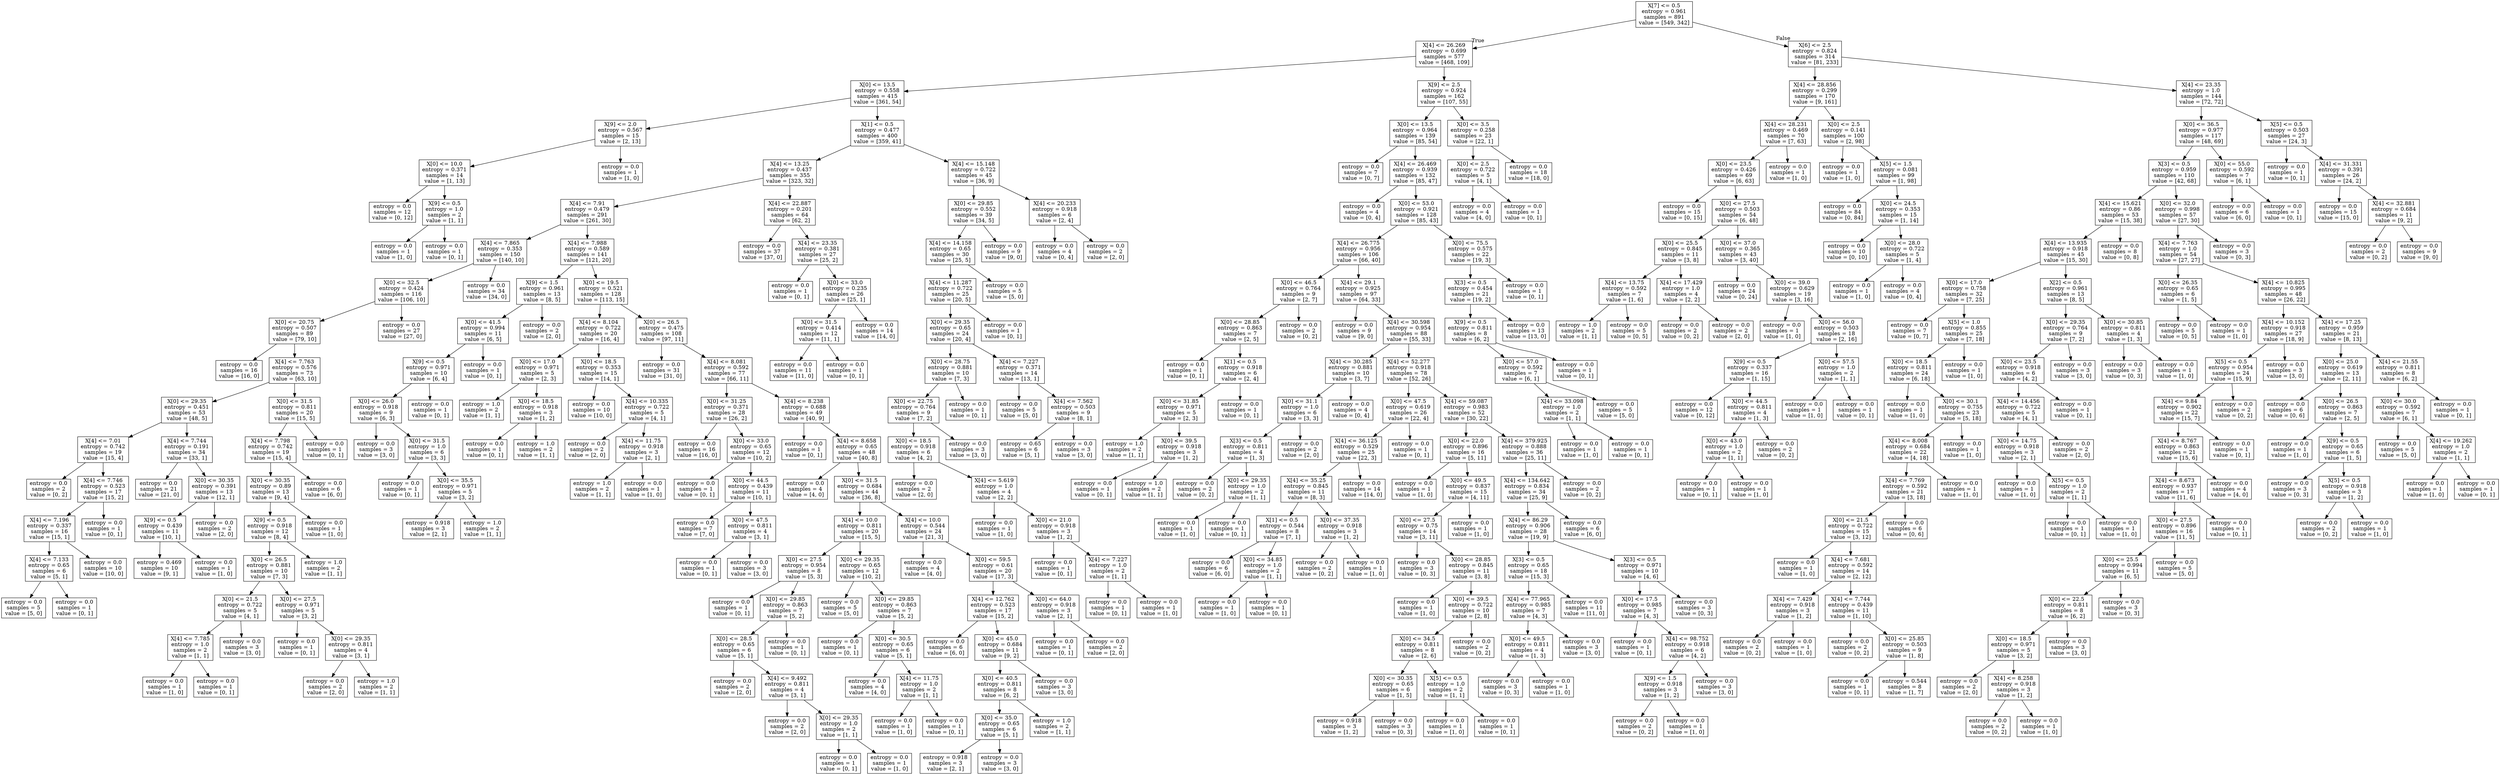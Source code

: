 digraph Tree {
node [shape=box] ;
0 [label="X[7] <= 0.5\nentropy = 0.961\nsamples = 891\nvalue = [549, 342]"] ;
1 [label="X[4] <= 26.269\nentropy = 0.699\nsamples = 577\nvalue = [468, 109]"] ;
0 -> 1 [labeldistance=2.5, labelangle=45, headlabel="True"] ;
2 [label="X[0] <= 13.5\nentropy = 0.558\nsamples = 415\nvalue = [361, 54]"] ;
1 -> 2 ;
3 [label="X[9] <= 2.0\nentropy = 0.567\nsamples = 15\nvalue = [2, 13]"] ;
2 -> 3 ;
4 [label="X[0] <= 10.0\nentropy = 0.371\nsamples = 14\nvalue = [1, 13]"] ;
3 -> 4 ;
5 [label="entropy = 0.0\nsamples = 12\nvalue = [0, 12]"] ;
4 -> 5 ;
6 [label="X[9] <= 0.5\nentropy = 1.0\nsamples = 2\nvalue = [1, 1]"] ;
4 -> 6 ;
7 [label="entropy = 0.0\nsamples = 1\nvalue = [1, 0]"] ;
6 -> 7 ;
8 [label="entropy = 0.0\nsamples = 1\nvalue = [0, 1]"] ;
6 -> 8 ;
9 [label="entropy = 0.0\nsamples = 1\nvalue = [1, 0]"] ;
3 -> 9 ;
10 [label="X[1] <= 0.5\nentropy = 0.477\nsamples = 400\nvalue = [359, 41]"] ;
2 -> 10 ;
11 [label="X[4] <= 13.25\nentropy = 0.437\nsamples = 355\nvalue = [323, 32]"] ;
10 -> 11 ;
12 [label="X[4] <= 7.91\nentropy = 0.479\nsamples = 291\nvalue = [261, 30]"] ;
11 -> 12 ;
13 [label="X[4] <= 7.865\nentropy = 0.353\nsamples = 150\nvalue = [140, 10]"] ;
12 -> 13 ;
14 [label="X[0] <= 32.5\nentropy = 0.424\nsamples = 116\nvalue = [106, 10]"] ;
13 -> 14 ;
15 [label="X[0] <= 20.75\nentropy = 0.507\nsamples = 89\nvalue = [79, 10]"] ;
14 -> 15 ;
16 [label="entropy = 0.0\nsamples = 16\nvalue = [16, 0]"] ;
15 -> 16 ;
17 [label="X[4] <= 7.763\nentropy = 0.576\nsamples = 73\nvalue = [63, 10]"] ;
15 -> 17 ;
18 [label="X[0] <= 29.35\nentropy = 0.451\nsamples = 53\nvalue = [48, 5]"] ;
17 -> 18 ;
19 [label="X[4] <= 7.01\nentropy = 0.742\nsamples = 19\nvalue = [15, 4]"] ;
18 -> 19 ;
20 [label="entropy = 0.0\nsamples = 2\nvalue = [0, 2]"] ;
19 -> 20 ;
21 [label="X[4] <= 7.746\nentropy = 0.523\nsamples = 17\nvalue = [15, 2]"] ;
19 -> 21 ;
22 [label="X[4] <= 7.196\nentropy = 0.337\nsamples = 16\nvalue = [15, 1]"] ;
21 -> 22 ;
23 [label="X[4] <= 7.133\nentropy = 0.65\nsamples = 6\nvalue = [5, 1]"] ;
22 -> 23 ;
24 [label="entropy = 0.0\nsamples = 5\nvalue = [5, 0]"] ;
23 -> 24 ;
25 [label="entropy = 0.0\nsamples = 1\nvalue = [0, 1]"] ;
23 -> 25 ;
26 [label="entropy = 0.0\nsamples = 10\nvalue = [10, 0]"] ;
22 -> 26 ;
27 [label="entropy = 0.0\nsamples = 1\nvalue = [0, 1]"] ;
21 -> 27 ;
28 [label="X[4] <= 7.744\nentropy = 0.191\nsamples = 34\nvalue = [33, 1]"] ;
18 -> 28 ;
29 [label="entropy = 0.0\nsamples = 21\nvalue = [21, 0]"] ;
28 -> 29 ;
30 [label="X[0] <= 30.35\nentropy = 0.391\nsamples = 13\nvalue = [12, 1]"] ;
28 -> 30 ;
31 [label="X[9] <= 0.5\nentropy = 0.439\nsamples = 11\nvalue = [10, 1]"] ;
30 -> 31 ;
32 [label="entropy = 0.469\nsamples = 10\nvalue = [9, 1]"] ;
31 -> 32 ;
33 [label="entropy = 0.0\nsamples = 1\nvalue = [1, 0]"] ;
31 -> 33 ;
34 [label="entropy = 0.0\nsamples = 2\nvalue = [2, 0]"] ;
30 -> 34 ;
35 [label="X[0] <= 31.5\nentropy = 0.811\nsamples = 20\nvalue = [15, 5]"] ;
17 -> 35 ;
36 [label="X[4] <= 7.798\nentropy = 0.742\nsamples = 19\nvalue = [15, 4]"] ;
35 -> 36 ;
37 [label="X[0] <= 30.35\nentropy = 0.89\nsamples = 13\nvalue = [9, 4]"] ;
36 -> 37 ;
38 [label="X[9] <= 0.5\nentropy = 0.918\nsamples = 12\nvalue = [8, 4]"] ;
37 -> 38 ;
39 [label="X[0] <= 26.5\nentropy = 0.881\nsamples = 10\nvalue = [7, 3]"] ;
38 -> 39 ;
40 [label="X[0] <= 21.5\nentropy = 0.722\nsamples = 5\nvalue = [4, 1]"] ;
39 -> 40 ;
41 [label="X[4] <= 7.785\nentropy = 1.0\nsamples = 2\nvalue = [1, 1]"] ;
40 -> 41 ;
42 [label="entropy = 0.0\nsamples = 1\nvalue = [1, 0]"] ;
41 -> 42 ;
43 [label="entropy = 0.0\nsamples = 1\nvalue = [0, 1]"] ;
41 -> 43 ;
44 [label="entropy = 0.0\nsamples = 3\nvalue = [3, 0]"] ;
40 -> 44 ;
45 [label="X[0] <= 27.5\nentropy = 0.971\nsamples = 5\nvalue = [3, 2]"] ;
39 -> 45 ;
46 [label="entropy = 0.0\nsamples = 1\nvalue = [0, 1]"] ;
45 -> 46 ;
47 [label="X[0] <= 29.35\nentropy = 0.811\nsamples = 4\nvalue = [3, 1]"] ;
45 -> 47 ;
48 [label="entropy = 0.0\nsamples = 2\nvalue = [2, 0]"] ;
47 -> 48 ;
49 [label="entropy = 1.0\nsamples = 2\nvalue = [1, 1]"] ;
47 -> 49 ;
50 [label="entropy = 1.0\nsamples = 2\nvalue = [1, 1]"] ;
38 -> 50 ;
51 [label="entropy = 0.0\nsamples = 1\nvalue = [1, 0]"] ;
37 -> 51 ;
52 [label="entropy = 0.0\nsamples = 6\nvalue = [6, 0]"] ;
36 -> 52 ;
53 [label="entropy = 0.0\nsamples = 1\nvalue = [0, 1]"] ;
35 -> 53 ;
54 [label="entropy = 0.0\nsamples = 27\nvalue = [27, 0]"] ;
14 -> 54 ;
55 [label="entropy = 0.0\nsamples = 34\nvalue = [34, 0]"] ;
13 -> 55 ;
56 [label="X[4] <= 7.988\nentropy = 0.589\nsamples = 141\nvalue = [121, 20]"] ;
12 -> 56 ;
57 [label="X[9] <= 1.5\nentropy = 0.961\nsamples = 13\nvalue = [8, 5]"] ;
56 -> 57 ;
58 [label="X[0] <= 41.5\nentropy = 0.994\nsamples = 11\nvalue = [6, 5]"] ;
57 -> 58 ;
59 [label="X[9] <= 0.5\nentropy = 0.971\nsamples = 10\nvalue = [6, 4]"] ;
58 -> 59 ;
60 [label="X[0] <= 26.0\nentropy = 0.918\nsamples = 9\nvalue = [6, 3]"] ;
59 -> 60 ;
61 [label="entropy = 0.0\nsamples = 3\nvalue = [3, 0]"] ;
60 -> 61 ;
62 [label="X[0] <= 31.5\nentropy = 1.0\nsamples = 6\nvalue = [3, 3]"] ;
60 -> 62 ;
63 [label="entropy = 0.0\nsamples = 1\nvalue = [0, 1]"] ;
62 -> 63 ;
64 [label="X[0] <= 35.5\nentropy = 0.971\nsamples = 5\nvalue = [3, 2]"] ;
62 -> 64 ;
65 [label="entropy = 0.918\nsamples = 3\nvalue = [2, 1]"] ;
64 -> 65 ;
66 [label="entropy = 1.0\nsamples = 2\nvalue = [1, 1]"] ;
64 -> 66 ;
67 [label="entropy = 0.0\nsamples = 1\nvalue = [0, 1]"] ;
59 -> 67 ;
68 [label="entropy = 0.0\nsamples = 1\nvalue = [0, 1]"] ;
58 -> 68 ;
69 [label="entropy = 0.0\nsamples = 2\nvalue = [2, 0]"] ;
57 -> 69 ;
70 [label="X[0] <= 19.5\nentropy = 0.521\nsamples = 128\nvalue = [113, 15]"] ;
56 -> 70 ;
71 [label="X[4] <= 8.104\nentropy = 0.722\nsamples = 20\nvalue = [16, 4]"] ;
70 -> 71 ;
72 [label="X[0] <= 17.0\nentropy = 0.971\nsamples = 5\nvalue = [2, 3]"] ;
71 -> 72 ;
73 [label="entropy = 1.0\nsamples = 2\nvalue = [1, 1]"] ;
72 -> 73 ;
74 [label="X[0] <= 18.5\nentropy = 0.918\nsamples = 3\nvalue = [1, 2]"] ;
72 -> 74 ;
75 [label="entropy = 0.0\nsamples = 1\nvalue = [0, 1]"] ;
74 -> 75 ;
76 [label="entropy = 1.0\nsamples = 2\nvalue = [1, 1]"] ;
74 -> 76 ;
77 [label="X[0] <= 18.5\nentropy = 0.353\nsamples = 15\nvalue = [14, 1]"] ;
71 -> 77 ;
78 [label="entropy = 0.0\nsamples = 10\nvalue = [10, 0]"] ;
77 -> 78 ;
79 [label="X[4] <= 10.335\nentropy = 0.722\nsamples = 5\nvalue = [4, 1]"] ;
77 -> 79 ;
80 [label="entropy = 0.0\nsamples = 2\nvalue = [2, 0]"] ;
79 -> 80 ;
81 [label="X[4] <= 11.75\nentropy = 0.918\nsamples = 3\nvalue = [2, 1]"] ;
79 -> 81 ;
82 [label="entropy = 1.0\nsamples = 2\nvalue = [1, 1]"] ;
81 -> 82 ;
83 [label="entropy = 0.0\nsamples = 1\nvalue = [1, 0]"] ;
81 -> 83 ;
84 [label="X[0] <= 26.5\nentropy = 0.475\nsamples = 108\nvalue = [97, 11]"] ;
70 -> 84 ;
85 [label="entropy = 0.0\nsamples = 31\nvalue = [31, 0]"] ;
84 -> 85 ;
86 [label="X[4] <= 8.081\nentropy = 0.592\nsamples = 77\nvalue = [66, 11]"] ;
84 -> 86 ;
87 [label="X[0] <= 31.25\nentropy = 0.371\nsamples = 28\nvalue = [26, 2]"] ;
86 -> 87 ;
88 [label="entropy = 0.0\nsamples = 16\nvalue = [16, 0]"] ;
87 -> 88 ;
89 [label="X[0] <= 33.0\nentropy = 0.65\nsamples = 12\nvalue = [10, 2]"] ;
87 -> 89 ;
90 [label="entropy = 0.0\nsamples = 1\nvalue = [0, 1]"] ;
89 -> 90 ;
91 [label="X[0] <= 44.5\nentropy = 0.439\nsamples = 11\nvalue = [10, 1]"] ;
89 -> 91 ;
92 [label="entropy = 0.0\nsamples = 7\nvalue = [7, 0]"] ;
91 -> 92 ;
93 [label="X[0] <= 47.5\nentropy = 0.811\nsamples = 4\nvalue = [3, 1]"] ;
91 -> 93 ;
94 [label="entropy = 0.0\nsamples = 1\nvalue = [0, 1]"] ;
93 -> 94 ;
95 [label="entropy = 0.0\nsamples = 3\nvalue = [3, 0]"] ;
93 -> 95 ;
96 [label="X[4] <= 8.238\nentropy = 0.688\nsamples = 49\nvalue = [40, 9]"] ;
86 -> 96 ;
97 [label="entropy = 0.0\nsamples = 1\nvalue = [0, 1]"] ;
96 -> 97 ;
98 [label="X[4] <= 8.658\nentropy = 0.65\nsamples = 48\nvalue = [40, 8]"] ;
96 -> 98 ;
99 [label="entropy = 0.0\nsamples = 4\nvalue = [4, 0]"] ;
98 -> 99 ;
100 [label="X[0] <= 31.5\nentropy = 0.684\nsamples = 44\nvalue = [36, 8]"] ;
98 -> 100 ;
101 [label="X[4] <= 10.0\nentropy = 0.811\nsamples = 20\nvalue = [15, 5]"] ;
100 -> 101 ;
102 [label="X[0] <= 27.5\nentropy = 0.954\nsamples = 8\nvalue = [5, 3]"] ;
101 -> 102 ;
103 [label="entropy = 0.0\nsamples = 1\nvalue = [0, 1]"] ;
102 -> 103 ;
104 [label="X[0] <= 29.85\nentropy = 0.863\nsamples = 7\nvalue = [5, 2]"] ;
102 -> 104 ;
105 [label="X[0] <= 28.5\nentropy = 0.65\nsamples = 6\nvalue = [5, 1]"] ;
104 -> 105 ;
106 [label="entropy = 0.0\nsamples = 2\nvalue = [2, 0]"] ;
105 -> 106 ;
107 [label="X[4] <= 9.492\nentropy = 0.811\nsamples = 4\nvalue = [3, 1]"] ;
105 -> 107 ;
108 [label="entropy = 0.0\nsamples = 2\nvalue = [2, 0]"] ;
107 -> 108 ;
109 [label="X[0] <= 29.35\nentropy = 1.0\nsamples = 2\nvalue = [1, 1]"] ;
107 -> 109 ;
110 [label="entropy = 0.0\nsamples = 1\nvalue = [0, 1]"] ;
109 -> 110 ;
111 [label="entropy = 0.0\nsamples = 1\nvalue = [1, 0]"] ;
109 -> 111 ;
112 [label="entropy = 0.0\nsamples = 1\nvalue = [0, 1]"] ;
104 -> 112 ;
113 [label="X[0] <= 29.35\nentropy = 0.65\nsamples = 12\nvalue = [10, 2]"] ;
101 -> 113 ;
114 [label="entropy = 0.0\nsamples = 5\nvalue = [5, 0]"] ;
113 -> 114 ;
115 [label="X[0] <= 29.85\nentropy = 0.863\nsamples = 7\nvalue = [5, 2]"] ;
113 -> 115 ;
116 [label="entropy = 0.0\nsamples = 1\nvalue = [0, 1]"] ;
115 -> 116 ;
117 [label="X[0] <= 30.5\nentropy = 0.65\nsamples = 6\nvalue = [5, 1]"] ;
115 -> 117 ;
118 [label="entropy = 0.0\nsamples = 4\nvalue = [4, 0]"] ;
117 -> 118 ;
119 [label="X[4] <= 11.75\nentropy = 1.0\nsamples = 2\nvalue = [1, 1]"] ;
117 -> 119 ;
120 [label="entropy = 0.0\nsamples = 1\nvalue = [1, 0]"] ;
119 -> 120 ;
121 [label="entropy = 0.0\nsamples = 1\nvalue = [0, 1]"] ;
119 -> 121 ;
122 [label="X[4] <= 10.0\nentropy = 0.544\nsamples = 24\nvalue = [21, 3]"] ;
100 -> 122 ;
123 [label="entropy = 0.0\nsamples = 4\nvalue = [4, 0]"] ;
122 -> 123 ;
124 [label="X[0] <= 59.5\nentropy = 0.61\nsamples = 20\nvalue = [17, 3]"] ;
122 -> 124 ;
125 [label="X[4] <= 12.762\nentropy = 0.523\nsamples = 17\nvalue = [15, 2]"] ;
124 -> 125 ;
126 [label="entropy = 0.0\nsamples = 6\nvalue = [6, 0]"] ;
125 -> 126 ;
127 [label="X[0] <= 45.0\nentropy = 0.684\nsamples = 11\nvalue = [9, 2]"] ;
125 -> 127 ;
128 [label="X[0] <= 40.5\nentropy = 0.811\nsamples = 8\nvalue = [6, 2]"] ;
127 -> 128 ;
129 [label="X[0] <= 35.0\nentropy = 0.65\nsamples = 6\nvalue = [5, 1]"] ;
128 -> 129 ;
130 [label="entropy = 0.918\nsamples = 3\nvalue = [2, 1]"] ;
129 -> 130 ;
131 [label="entropy = 0.0\nsamples = 3\nvalue = [3, 0]"] ;
129 -> 131 ;
132 [label="entropy = 1.0\nsamples = 2\nvalue = [1, 1]"] ;
128 -> 132 ;
133 [label="entropy = 0.0\nsamples = 3\nvalue = [3, 0]"] ;
127 -> 133 ;
134 [label="X[0] <= 64.0\nentropy = 0.918\nsamples = 3\nvalue = [2, 1]"] ;
124 -> 134 ;
135 [label="entropy = 0.0\nsamples = 1\nvalue = [0, 1]"] ;
134 -> 135 ;
136 [label="entropy = 0.0\nsamples = 2\nvalue = [2, 0]"] ;
134 -> 136 ;
137 [label="X[4] <= 22.887\nentropy = 0.201\nsamples = 64\nvalue = [62, 2]"] ;
11 -> 137 ;
138 [label="entropy = 0.0\nsamples = 37\nvalue = [37, 0]"] ;
137 -> 138 ;
139 [label="X[4] <= 23.35\nentropy = 0.381\nsamples = 27\nvalue = [25, 2]"] ;
137 -> 139 ;
140 [label="entropy = 0.0\nsamples = 1\nvalue = [0, 1]"] ;
139 -> 140 ;
141 [label="X[0] <= 33.0\nentropy = 0.235\nsamples = 26\nvalue = [25, 1]"] ;
139 -> 141 ;
142 [label="X[0] <= 31.5\nentropy = 0.414\nsamples = 12\nvalue = [11, 1]"] ;
141 -> 142 ;
143 [label="entropy = 0.0\nsamples = 11\nvalue = [11, 0]"] ;
142 -> 143 ;
144 [label="entropy = 0.0\nsamples = 1\nvalue = [0, 1]"] ;
142 -> 144 ;
145 [label="entropy = 0.0\nsamples = 14\nvalue = [14, 0]"] ;
141 -> 145 ;
146 [label="X[4] <= 15.148\nentropy = 0.722\nsamples = 45\nvalue = [36, 9]"] ;
10 -> 146 ;
147 [label="X[0] <= 29.85\nentropy = 0.552\nsamples = 39\nvalue = [34, 5]"] ;
146 -> 147 ;
148 [label="X[4] <= 14.158\nentropy = 0.65\nsamples = 30\nvalue = [25, 5]"] ;
147 -> 148 ;
149 [label="X[4] <= 11.287\nentropy = 0.722\nsamples = 25\nvalue = [20, 5]"] ;
148 -> 149 ;
150 [label="X[0] <= 29.35\nentropy = 0.65\nsamples = 24\nvalue = [20, 4]"] ;
149 -> 150 ;
151 [label="X[0] <= 28.75\nentropy = 0.881\nsamples = 10\nvalue = [7, 3]"] ;
150 -> 151 ;
152 [label="X[0] <= 22.75\nentropy = 0.764\nsamples = 9\nvalue = [7, 2]"] ;
151 -> 152 ;
153 [label="X[0] <= 18.5\nentropy = 0.918\nsamples = 6\nvalue = [4, 2]"] ;
152 -> 153 ;
154 [label="entropy = 0.0\nsamples = 2\nvalue = [2, 0]"] ;
153 -> 154 ;
155 [label="X[4] <= 5.619\nentropy = 1.0\nsamples = 4\nvalue = [2, 2]"] ;
153 -> 155 ;
156 [label="entropy = 0.0\nsamples = 1\nvalue = [1, 0]"] ;
155 -> 156 ;
157 [label="X[0] <= 21.0\nentropy = 0.918\nsamples = 3\nvalue = [1, 2]"] ;
155 -> 157 ;
158 [label="entropy = 0.0\nsamples = 1\nvalue = [0, 1]"] ;
157 -> 158 ;
159 [label="X[4] <= 7.227\nentropy = 1.0\nsamples = 2\nvalue = [1, 1]"] ;
157 -> 159 ;
160 [label="entropy = 0.0\nsamples = 1\nvalue = [0, 1]"] ;
159 -> 160 ;
161 [label="entropy = 0.0\nsamples = 1\nvalue = [1, 0]"] ;
159 -> 161 ;
162 [label="entropy = 0.0\nsamples = 3\nvalue = [3, 0]"] ;
152 -> 162 ;
163 [label="entropy = 0.0\nsamples = 1\nvalue = [0, 1]"] ;
151 -> 163 ;
164 [label="X[4] <= 7.227\nentropy = 0.371\nsamples = 14\nvalue = [13, 1]"] ;
150 -> 164 ;
165 [label="entropy = 0.0\nsamples = 5\nvalue = [5, 0]"] ;
164 -> 165 ;
166 [label="X[4] <= 7.562\nentropy = 0.503\nsamples = 9\nvalue = [8, 1]"] ;
164 -> 166 ;
167 [label="entropy = 0.65\nsamples = 6\nvalue = [5, 1]"] ;
166 -> 167 ;
168 [label="entropy = 0.0\nsamples = 3\nvalue = [3, 0]"] ;
166 -> 168 ;
169 [label="entropy = 0.0\nsamples = 1\nvalue = [0, 1]"] ;
149 -> 169 ;
170 [label="entropy = 0.0\nsamples = 5\nvalue = [5, 0]"] ;
148 -> 170 ;
171 [label="entropy = 0.0\nsamples = 9\nvalue = [9, 0]"] ;
147 -> 171 ;
172 [label="X[4] <= 20.233\nentropy = 0.918\nsamples = 6\nvalue = [2, 4]"] ;
146 -> 172 ;
173 [label="entropy = 0.0\nsamples = 4\nvalue = [0, 4]"] ;
172 -> 173 ;
174 [label="entropy = 0.0\nsamples = 2\nvalue = [2, 0]"] ;
172 -> 174 ;
175 [label="X[9] <= 2.5\nentropy = 0.924\nsamples = 162\nvalue = [107, 55]"] ;
1 -> 175 ;
176 [label="X[0] <= 13.5\nentropy = 0.964\nsamples = 139\nvalue = [85, 54]"] ;
175 -> 176 ;
177 [label="entropy = 0.0\nsamples = 7\nvalue = [0, 7]"] ;
176 -> 177 ;
178 [label="X[4] <= 26.469\nentropy = 0.939\nsamples = 132\nvalue = [85, 47]"] ;
176 -> 178 ;
179 [label="entropy = 0.0\nsamples = 4\nvalue = [0, 4]"] ;
178 -> 179 ;
180 [label="X[0] <= 53.0\nentropy = 0.921\nsamples = 128\nvalue = [85, 43]"] ;
178 -> 180 ;
181 [label="X[4] <= 26.775\nentropy = 0.956\nsamples = 106\nvalue = [66, 40]"] ;
180 -> 181 ;
182 [label="X[0] <= 46.5\nentropy = 0.764\nsamples = 9\nvalue = [2, 7]"] ;
181 -> 182 ;
183 [label="X[0] <= 28.85\nentropy = 0.863\nsamples = 7\nvalue = [2, 5]"] ;
182 -> 183 ;
184 [label="entropy = 0.0\nsamples = 1\nvalue = [0, 1]"] ;
183 -> 184 ;
185 [label="X[1] <= 0.5\nentropy = 0.918\nsamples = 6\nvalue = [2, 4]"] ;
183 -> 185 ;
186 [label="X[0] <= 31.85\nentropy = 0.971\nsamples = 5\nvalue = [2, 3]"] ;
185 -> 186 ;
187 [label="entropy = 1.0\nsamples = 2\nvalue = [1, 1]"] ;
186 -> 187 ;
188 [label="X[0] <= 39.5\nentropy = 0.918\nsamples = 3\nvalue = [1, 2]"] ;
186 -> 188 ;
189 [label="entropy = 0.0\nsamples = 1\nvalue = [0, 1]"] ;
188 -> 189 ;
190 [label="entropy = 1.0\nsamples = 2\nvalue = [1, 1]"] ;
188 -> 190 ;
191 [label="entropy = 0.0\nsamples = 1\nvalue = [0, 1]"] ;
185 -> 191 ;
192 [label="entropy = 0.0\nsamples = 2\nvalue = [0, 2]"] ;
182 -> 192 ;
193 [label="X[4] <= 29.1\nentropy = 0.925\nsamples = 97\nvalue = [64, 33]"] ;
181 -> 193 ;
194 [label="entropy = 0.0\nsamples = 9\nvalue = [9, 0]"] ;
193 -> 194 ;
195 [label="X[4] <= 30.598\nentropy = 0.954\nsamples = 88\nvalue = [55, 33]"] ;
193 -> 195 ;
196 [label="X[4] <= 30.285\nentropy = 0.881\nsamples = 10\nvalue = [3, 7]"] ;
195 -> 196 ;
197 [label="X[0] <= 31.1\nentropy = 1.0\nsamples = 6\nvalue = [3, 3]"] ;
196 -> 197 ;
198 [label="X[3] <= 0.5\nentropy = 0.811\nsamples = 4\nvalue = [1, 3]"] ;
197 -> 198 ;
199 [label="entropy = 0.0\nsamples = 2\nvalue = [0, 2]"] ;
198 -> 199 ;
200 [label="X[0] <= 29.35\nentropy = 1.0\nsamples = 2\nvalue = [1, 1]"] ;
198 -> 200 ;
201 [label="entropy = 0.0\nsamples = 1\nvalue = [1, 0]"] ;
200 -> 201 ;
202 [label="entropy = 0.0\nsamples = 1\nvalue = [0, 1]"] ;
200 -> 202 ;
203 [label="entropy = 0.0\nsamples = 2\nvalue = [2, 0]"] ;
197 -> 203 ;
204 [label="entropy = 0.0\nsamples = 4\nvalue = [0, 4]"] ;
196 -> 204 ;
205 [label="X[4] <= 52.277\nentropy = 0.918\nsamples = 78\nvalue = [52, 26]"] ;
195 -> 205 ;
206 [label="X[0] <= 47.5\nentropy = 0.619\nsamples = 26\nvalue = [22, 4]"] ;
205 -> 206 ;
207 [label="X[4] <= 36.125\nentropy = 0.529\nsamples = 25\nvalue = [22, 3]"] ;
206 -> 207 ;
208 [label="X[4] <= 35.25\nentropy = 0.845\nsamples = 11\nvalue = [8, 3]"] ;
207 -> 208 ;
209 [label="X[1] <= 0.5\nentropy = 0.544\nsamples = 8\nvalue = [7, 1]"] ;
208 -> 209 ;
210 [label="entropy = 0.0\nsamples = 6\nvalue = [6, 0]"] ;
209 -> 210 ;
211 [label="X[0] <= 34.85\nentropy = 1.0\nsamples = 2\nvalue = [1, 1]"] ;
209 -> 211 ;
212 [label="entropy = 0.0\nsamples = 1\nvalue = [1, 0]"] ;
211 -> 212 ;
213 [label="entropy = 0.0\nsamples = 1\nvalue = [0, 1]"] ;
211 -> 213 ;
214 [label="X[0] <= 37.35\nentropy = 0.918\nsamples = 3\nvalue = [1, 2]"] ;
208 -> 214 ;
215 [label="entropy = 0.0\nsamples = 2\nvalue = [0, 2]"] ;
214 -> 215 ;
216 [label="entropy = 0.0\nsamples = 1\nvalue = [1, 0]"] ;
214 -> 216 ;
217 [label="entropy = 0.0\nsamples = 14\nvalue = [14, 0]"] ;
207 -> 217 ;
218 [label="entropy = 0.0\nsamples = 1\nvalue = [0, 1]"] ;
206 -> 218 ;
219 [label="X[4] <= 59.087\nentropy = 0.983\nsamples = 52\nvalue = [30, 22]"] ;
205 -> 219 ;
220 [label="X[0] <= 22.0\nentropy = 0.896\nsamples = 16\nvalue = [5, 11]"] ;
219 -> 220 ;
221 [label="entropy = 0.0\nsamples = 1\nvalue = [1, 0]"] ;
220 -> 221 ;
222 [label="X[0] <= 49.5\nentropy = 0.837\nsamples = 15\nvalue = [4, 11]"] ;
220 -> 222 ;
223 [label="X[0] <= 27.5\nentropy = 0.75\nsamples = 14\nvalue = [3, 11]"] ;
222 -> 223 ;
224 [label="entropy = 0.0\nsamples = 3\nvalue = [0, 3]"] ;
223 -> 224 ;
225 [label="X[0] <= 28.85\nentropy = 0.845\nsamples = 11\nvalue = [3, 8]"] ;
223 -> 225 ;
226 [label="entropy = 0.0\nsamples = 1\nvalue = [1, 0]"] ;
225 -> 226 ;
227 [label="X[0] <= 39.5\nentropy = 0.722\nsamples = 10\nvalue = [2, 8]"] ;
225 -> 227 ;
228 [label="X[0] <= 34.5\nentropy = 0.811\nsamples = 8\nvalue = [2, 6]"] ;
227 -> 228 ;
229 [label="X[0] <= 30.35\nentropy = 0.65\nsamples = 6\nvalue = [1, 5]"] ;
228 -> 229 ;
230 [label="entropy = 0.918\nsamples = 3\nvalue = [1, 2]"] ;
229 -> 230 ;
231 [label="entropy = 0.0\nsamples = 3\nvalue = [0, 3]"] ;
229 -> 231 ;
232 [label="X[5] <= 0.5\nentropy = 1.0\nsamples = 2\nvalue = [1, 1]"] ;
228 -> 232 ;
233 [label="entropy = 0.0\nsamples = 1\nvalue = [1, 0]"] ;
232 -> 233 ;
234 [label="entropy = 0.0\nsamples = 1\nvalue = [0, 1]"] ;
232 -> 234 ;
235 [label="entropy = 0.0\nsamples = 2\nvalue = [0, 2]"] ;
227 -> 235 ;
236 [label="entropy = 0.0\nsamples = 1\nvalue = [1, 0]"] ;
222 -> 236 ;
237 [label="X[4] <= 379.925\nentropy = 0.888\nsamples = 36\nvalue = [25, 11]"] ;
219 -> 237 ;
238 [label="X[4] <= 134.642\nentropy = 0.834\nsamples = 34\nvalue = [25, 9]"] ;
237 -> 238 ;
239 [label="X[4] <= 86.29\nentropy = 0.906\nsamples = 28\nvalue = [19, 9]"] ;
238 -> 239 ;
240 [label="X[3] <= 0.5\nentropy = 0.65\nsamples = 18\nvalue = [15, 3]"] ;
239 -> 240 ;
241 [label="X[4] <= 77.965\nentropy = 0.985\nsamples = 7\nvalue = [4, 3]"] ;
240 -> 241 ;
242 [label="X[0] <= 49.5\nentropy = 0.811\nsamples = 4\nvalue = [1, 3]"] ;
241 -> 242 ;
243 [label="entropy = 0.0\nsamples = 3\nvalue = [0, 3]"] ;
242 -> 243 ;
244 [label="entropy = 0.0\nsamples = 1\nvalue = [1, 0]"] ;
242 -> 244 ;
245 [label="entropy = 0.0\nsamples = 3\nvalue = [3, 0]"] ;
241 -> 245 ;
246 [label="entropy = 0.0\nsamples = 11\nvalue = [11, 0]"] ;
240 -> 246 ;
247 [label="X[3] <= 0.5\nentropy = 0.971\nsamples = 10\nvalue = [4, 6]"] ;
239 -> 247 ;
248 [label="X[0] <= 17.5\nentropy = 0.985\nsamples = 7\nvalue = [4, 3]"] ;
247 -> 248 ;
249 [label="entropy = 0.0\nsamples = 1\nvalue = [0, 1]"] ;
248 -> 249 ;
250 [label="X[4] <= 98.752\nentropy = 0.918\nsamples = 6\nvalue = [4, 2]"] ;
248 -> 250 ;
251 [label="X[9] <= 1.5\nentropy = 0.918\nsamples = 3\nvalue = [1, 2]"] ;
250 -> 251 ;
252 [label="entropy = 0.0\nsamples = 2\nvalue = [0, 2]"] ;
251 -> 252 ;
253 [label="entropy = 0.0\nsamples = 1\nvalue = [1, 0]"] ;
251 -> 253 ;
254 [label="entropy = 0.0\nsamples = 3\nvalue = [3, 0]"] ;
250 -> 254 ;
255 [label="entropy = 0.0\nsamples = 3\nvalue = [0, 3]"] ;
247 -> 255 ;
256 [label="entropy = 0.0\nsamples = 6\nvalue = [6, 0]"] ;
238 -> 256 ;
257 [label="entropy = 0.0\nsamples = 2\nvalue = [0, 2]"] ;
237 -> 257 ;
258 [label="X[0] <= 75.5\nentropy = 0.575\nsamples = 22\nvalue = [19, 3]"] ;
180 -> 258 ;
259 [label="X[3] <= 0.5\nentropy = 0.454\nsamples = 21\nvalue = [19, 2]"] ;
258 -> 259 ;
260 [label="X[9] <= 0.5\nentropy = 0.811\nsamples = 8\nvalue = [6, 2]"] ;
259 -> 260 ;
261 [label="X[0] <= 57.0\nentropy = 0.592\nsamples = 7\nvalue = [6, 1]"] ;
260 -> 261 ;
262 [label="X[4] <= 33.098\nentropy = 1.0\nsamples = 2\nvalue = [1, 1]"] ;
261 -> 262 ;
263 [label="entropy = 0.0\nsamples = 1\nvalue = [1, 0]"] ;
262 -> 263 ;
264 [label="entropy = 0.0\nsamples = 1\nvalue = [0, 1]"] ;
262 -> 264 ;
265 [label="entropy = 0.0\nsamples = 5\nvalue = [5, 0]"] ;
261 -> 265 ;
266 [label="entropy = 0.0\nsamples = 1\nvalue = [0, 1]"] ;
260 -> 266 ;
267 [label="entropy = 0.0\nsamples = 13\nvalue = [13, 0]"] ;
259 -> 267 ;
268 [label="entropy = 0.0\nsamples = 1\nvalue = [0, 1]"] ;
258 -> 268 ;
269 [label="X[0] <= 3.5\nentropy = 0.258\nsamples = 23\nvalue = [22, 1]"] ;
175 -> 269 ;
270 [label="X[0] <= 2.5\nentropy = 0.722\nsamples = 5\nvalue = [4, 1]"] ;
269 -> 270 ;
271 [label="entropy = 0.0\nsamples = 4\nvalue = [4, 0]"] ;
270 -> 271 ;
272 [label="entropy = 0.0\nsamples = 1\nvalue = [0, 1]"] ;
270 -> 272 ;
273 [label="entropy = 0.0\nsamples = 18\nvalue = [18, 0]"] ;
269 -> 273 ;
274 [label="X[6] <= 2.5\nentropy = 0.824\nsamples = 314\nvalue = [81, 233]"] ;
0 -> 274 [labeldistance=2.5, labelangle=-45, headlabel="False"] ;
275 [label="X[4] <= 28.856\nentropy = 0.299\nsamples = 170\nvalue = [9, 161]"] ;
274 -> 275 ;
276 [label="X[4] <= 28.231\nentropy = 0.469\nsamples = 70\nvalue = [7, 63]"] ;
275 -> 276 ;
277 [label="X[0] <= 23.5\nentropy = 0.426\nsamples = 69\nvalue = [6, 63]"] ;
276 -> 277 ;
278 [label="entropy = 0.0\nsamples = 15\nvalue = [0, 15]"] ;
277 -> 278 ;
279 [label="X[0] <= 27.5\nentropy = 0.503\nsamples = 54\nvalue = [6, 48]"] ;
277 -> 279 ;
280 [label="X[0] <= 25.5\nentropy = 0.845\nsamples = 11\nvalue = [3, 8]"] ;
279 -> 280 ;
281 [label="X[4] <= 13.75\nentropy = 0.592\nsamples = 7\nvalue = [1, 6]"] ;
280 -> 281 ;
282 [label="entropy = 1.0\nsamples = 2\nvalue = [1, 1]"] ;
281 -> 282 ;
283 [label="entropy = 0.0\nsamples = 5\nvalue = [0, 5]"] ;
281 -> 283 ;
284 [label="X[4] <= 17.429\nentropy = 1.0\nsamples = 4\nvalue = [2, 2]"] ;
280 -> 284 ;
285 [label="entropy = 0.0\nsamples = 2\nvalue = [0, 2]"] ;
284 -> 285 ;
286 [label="entropy = 0.0\nsamples = 2\nvalue = [2, 0]"] ;
284 -> 286 ;
287 [label="X[0] <= 37.0\nentropy = 0.365\nsamples = 43\nvalue = [3, 40]"] ;
279 -> 287 ;
288 [label="entropy = 0.0\nsamples = 24\nvalue = [0, 24]"] ;
287 -> 288 ;
289 [label="X[0] <= 39.0\nentropy = 0.629\nsamples = 19\nvalue = [3, 16]"] ;
287 -> 289 ;
290 [label="entropy = 0.0\nsamples = 1\nvalue = [1, 0]"] ;
289 -> 290 ;
291 [label="X[0] <= 56.0\nentropy = 0.503\nsamples = 18\nvalue = [2, 16]"] ;
289 -> 291 ;
292 [label="X[9] <= 0.5\nentropy = 0.337\nsamples = 16\nvalue = [1, 15]"] ;
291 -> 292 ;
293 [label="entropy = 0.0\nsamples = 12\nvalue = [0, 12]"] ;
292 -> 293 ;
294 [label="X[0] <= 44.5\nentropy = 0.811\nsamples = 4\nvalue = [1, 3]"] ;
292 -> 294 ;
295 [label="X[0] <= 43.0\nentropy = 1.0\nsamples = 2\nvalue = [1, 1]"] ;
294 -> 295 ;
296 [label="entropy = 0.0\nsamples = 1\nvalue = [0, 1]"] ;
295 -> 296 ;
297 [label="entropy = 0.0\nsamples = 1\nvalue = [1, 0]"] ;
295 -> 297 ;
298 [label="entropy = 0.0\nsamples = 2\nvalue = [0, 2]"] ;
294 -> 298 ;
299 [label="X[0] <= 57.5\nentropy = 1.0\nsamples = 2\nvalue = [1, 1]"] ;
291 -> 299 ;
300 [label="entropy = 0.0\nsamples = 1\nvalue = [1, 0]"] ;
299 -> 300 ;
301 [label="entropy = 0.0\nsamples = 1\nvalue = [0, 1]"] ;
299 -> 301 ;
302 [label="entropy = 0.0\nsamples = 1\nvalue = [1, 0]"] ;
276 -> 302 ;
303 [label="X[0] <= 2.5\nentropy = 0.141\nsamples = 100\nvalue = [2, 98]"] ;
275 -> 303 ;
304 [label="entropy = 0.0\nsamples = 1\nvalue = [1, 0]"] ;
303 -> 304 ;
305 [label="X[5] <= 1.5\nentropy = 0.081\nsamples = 99\nvalue = [1, 98]"] ;
303 -> 305 ;
306 [label="entropy = 0.0\nsamples = 84\nvalue = [0, 84]"] ;
305 -> 306 ;
307 [label="X[0] <= 24.5\nentropy = 0.353\nsamples = 15\nvalue = [1, 14]"] ;
305 -> 307 ;
308 [label="entropy = 0.0\nsamples = 10\nvalue = [0, 10]"] ;
307 -> 308 ;
309 [label="X[0] <= 28.0\nentropy = 0.722\nsamples = 5\nvalue = [1, 4]"] ;
307 -> 309 ;
310 [label="entropy = 0.0\nsamples = 1\nvalue = [1, 0]"] ;
309 -> 310 ;
311 [label="entropy = 0.0\nsamples = 4\nvalue = [0, 4]"] ;
309 -> 311 ;
312 [label="X[4] <= 23.35\nentropy = 1.0\nsamples = 144\nvalue = [72, 72]"] ;
274 -> 312 ;
313 [label="X[0] <= 36.5\nentropy = 0.977\nsamples = 117\nvalue = [48, 69]"] ;
312 -> 313 ;
314 [label="X[3] <= 0.5\nentropy = 0.959\nsamples = 110\nvalue = [42, 68]"] ;
313 -> 314 ;
315 [label="X[4] <= 15.621\nentropy = 0.86\nsamples = 53\nvalue = [15, 38]"] ;
314 -> 315 ;
316 [label="X[4] <= 13.935\nentropy = 0.918\nsamples = 45\nvalue = [15, 30]"] ;
315 -> 316 ;
317 [label="X[0] <= 17.0\nentropy = 0.758\nsamples = 32\nvalue = [7, 25]"] ;
316 -> 317 ;
318 [label="entropy = 0.0\nsamples = 7\nvalue = [0, 7]"] ;
317 -> 318 ;
319 [label="X[5] <= 1.0\nentropy = 0.855\nsamples = 25\nvalue = [7, 18]"] ;
317 -> 319 ;
320 [label="X[0] <= 18.5\nentropy = 0.811\nsamples = 24\nvalue = [6, 18]"] ;
319 -> 320 ;
321 [label="entropy = 0.0\nsamples = 1\nvalue = [1, 0]"] ;
320 -> 321 ;
322 [label="X[0] <= 30.1\nentropy = 0.755\nsamples = 23\nvalue = [5, 18]"] ;
320 -> 322 ;
323 [label="X[4] <= 8.008\nentropy = 0.684\nsamples = 22\nvalue = [4, 18]"] ;
322 -> 323 ;
324 [label="X[4] <= 7.769\nentropy = 0.592\nsamples = 21\nvalue = [3, 18]"] ;
323 -> 324 ;
325 [label="X[0] <= 21.5\nentropy = 0.722\nsamples = 15\nvalue = [3, 12]"] ;
324 -> 325 ;
326 [label="entropy = 0.0\nsamples = 1\nvalue = [1, 0]"] ;
325 -> 326 ;
327 [label="X[4] <= 7.681\nentropy = 0.592\nsamples = 14\nvalue = [2, 12]"] ;
325 -> 327 ;
328 [label="X[4] <= 7.429\nentropy = 0.918\nsamples = 3\nvalue = [1, 2]"] ;
327 -> 328 ;
329 [label="entropy = 0.0\nsamples = 2\nvalue = [0, 2]"] ;
328 -> 329 ;
330 [label="entropy = 0.0\nsamples = 1\nvalue = [1, 0]"] ;
328 -> 330 ;
331 [label="X[4] <= 7.744\nentropy = 0.439\nsamples = 11\nvalue = [1, 10]"] ;
327 -> 331 ;
332 [label="entropy = 0.0\nsamples = 2\nvalue = [0, 2]"] ;
331 -> 332 ;
333 [label="X[0] <= 25.85\nentropy = 0.503\nsamples = 9\nvalue = [1, 8]"] ;
331 -> 333 ;
334 [label="entropy = 0.0\nsamples = 1\nvalue = [0, 1]"] ;
333 -> 334 ;
335 [label="entropy = 0.544\nsamples = 8\nvalue = [1, 7]"] ;
333 -> 335 ;
336 [label="entropy = 0.0\nsamples = 6\nvalue = [0, 6]"] ;
324 -> 336 ;
337 [label="entropy = 0.0\nsamples = 1\nvalue = [1, 0]"] ;
323 -> 337 ;
338 [label="entropy = 0.0\nsamples = 1\nvalue = [1, 0]"] ;
322 -> 338 ;
339 [label="entropy = 0.0\nsamples = 1\nvalue = [1, 0]"] ;
319 -> 339 ;
340 [label="X[2] <= 0.5\nentropy = 0.961\nsamples = 13\nvalue = [8, 5]"] ;
316 -> 340 ;
341 [label="X[0] <= 29.35\nentropy = 0.764\nsamples = 9\nvalue = [7, 2]"] ;
340 -> 341 ;
342 [label="X[0] <= 23.5\nentropy = 0.918\nsamples = 6\nvalue = [4, 2]"] ;
341 -> 342 ;
343 [label="X[4] <= 14.456\nentropy = 0.722\nsamples = 5\nvalue = [4, 1]"] ;
342 -> 343 ;
344 [label="X[0] <= 14.75\nentropy = 0.918\nsamples = 3\nvalue = [2, 1]"] ;
343 -> 344 ;
345 [label="entropy = 0.0\nsamples = 1\nvalue = [1, 0]"] ;
344 -> 345 ;
346 [label="X[5] <= 0.5\nentropy = 1.0\nsamples = 2\nvalue = [1, 1]"] ;
344 -> 346 ;
347 [label="entropy = 0.0\nsamples = 1\nvalue = [0, 1]"] ;
346 -> 347 ;
348 [label="entropy = 0.0\nsamples = 1\nvalue = [1, 0]"] ;
346 -> 348 ;
349 [label="entropy = 0.0\nsamples = 2\nvalue = [2, 0]"] ;
343 -> 349 ;
350 [label="entropy = 0.0\nsamples = 1\nvalue = [0, 1]"] ;
342 -> 350 ;
351 [label="entropy = 0.0\nsamples = 3\nvalue = [3, 0]"] ;
341 -> 351 ;
352 [label="X[0] <= 30.85\nentropy = 0.811\nsamples = 4\nvalue = [1, 3]"] ;
340 -> 352 ;
353 [label="entropy = 0.0\nsamples = 3\nvalue = [0, 3]"] ;
352 -> 353 ;
354 [label="entropy = 0.0\nsamples = 1\nvalue = [1, 0]"] ;
352 -> 354 ;
355 [label="entropy = 0.0\nsamples = 8\nvalue = [0, 8]"] ;
315 -> 355 ;
356 [label="X[0] <= 32.0\nentropy = 0.998\nsamples = 57\nvalue = [27, 30]"] ;
314 -> 356 ;
357 [label="X[4] <= 7.763\nentropy = 1.0\nsamples = 54\nvalue = [27, 27]"] ;
356 -> 357 ;
358 [label="X[0] <= 26.35\nentropy = 0.65\nsamples = 6\nvalue = [1, 5]"] ;
357 -> 358 ;
359 [label="entropy = 0.0\nsamples = 5\nvalue = [0, 5]"] ;
358 -> 359 ;
360 [label="entropy = 0.0\nsamples = 1\nvalue = [1, 0]"] ;
358 -> 360 ;
361 [label="X[4] <= 10.825\nentropy = 0.995\nsamples = 48\nvalue = [26, 22]"] ;
357 -> 361 ;
362 [label="X[4] <= 10.152\nentropy = 0.918\nsamples = 27\nvalue = [18, 9]"] ;
361 -> 362 ;
363 [label="X[5] <= 0.5\nentropy = 0.954\nsamples = 24\nvalue = [15, 9]"] ;
362 -> 363 ;
364 [label="X[4] <= 9.84\nentropy = 0.902\nsamples = 22\nvalue = [15, 7]"] ;
363 -> 364 ;
365 [label="X[4] <= 8.767\nentropy = 0.863\nsamples = 21\nvalue = [15, 6]"] ;
364 -> 365 ;
366 [label="X[4] <= 8.673\nentropy = 0.937\nsamples = 17\nvalue = [11, 6]"] ;
365 -> 366 ;
367 [label="X[0] <= 27.5\nentropy = 0.896\nsamples = 16\nvalue = [11, 5]"] ;
366 -> 367 ;
368 [label="X[0] <= 25.5\nentropy = 0.994\nsamples = 11\nvalue = [6, 5]"] ;
367 -> 368 ;
369 [label="X[0] <= 22.5\nentropy = 0.811\nsamples = 8\nvalue = [6, 2]"] ;
368 -> 369 ;
370 [label="X[0] <= 18.5\nentropy = 0.971\nsamples = 5\nvalue = [3, 2]"] ;
369 -> 370 ;
371 [label="entropy = 0.0\nsamples = 2\nvalue = [2, 0]"] ;
370 -> 371 ;
372 [label="X[4] <= 8.258\nentropy = 0.918\nsamples = 3\nvalue = [1, 2]"] ;
370 -> 372 ;
373 [label="entropy = 0.0\nsamples = 2\nvalue = [0, 2]"] ;
372 -> 373 ;
374 [label="entropy = 0.0\nsamples = 1\nvalue = [1, 0]"] ;
372 -> 374 ;
375 [label="entropy = 0.0\nsamples = 3\nvalue = [3, 0]"] ;
369 -> 375 ;
376 [label="entropy = 0.0\nsamples = 3\nvalue = [0, 3]"] ;
368 -> 376 ;
377 [label="entropy = 0.0\nsamples = 5\nvalue = [5, 0]"] ;
367 -> 377 ;
378 [label="entropy = 0.0\nsamples = 1\nvalue = [0, 1]"] ;
366 -> 378 ;
379 [label="entropy = 0.0\nsamples = 4\nvalue = [4, 0]"] ;
365 -> 379 ;
380 [label="entropy = 0.0\nsamples = 1\nvalue = [0, 1]"] ;
364 -> 380 ;
381 [label="entropy = 0.0\nsamples = 2\nvalue = [0, 2]"] ;
363 -> 381 ;
382 [label="entropy = 0.0\nsamples = 3\nvalue = [3, 0]"] ;
362 -> 382 ;
383 [label="X[4] <= 17.25\nentropy = 0.959\nsamples = 21\nvalue = [8, 13]"] ;
361 -> 383 ;
384 [label="X[0] <= 25.0\nentropy = 0.619\nsamples = 13\nvalue = [2, 11]"] ;
383 -> 384 ;
385 [label="entropy = 0.0\nsamples = 6\nvalue = [0, 6]"] ;
384 -> 385 ;
386 [label="X[0] <= 26.5\nentropy = 0.863\nsamples = 7\nvalue = [2, 5]"] ;
384 -> 386 ;
387 [label="entropy = 0.0\nsamples = 1\nvalue = [1, 0]"] ;
386 -> 387 ;
388 [label="X[9] <= 0.5\nentropy = 0.65\nsamples = 6\nvalue = [1, 5]"] ;
386 -> 388 ;
389 [label="entropy = 0.0\nsamples = 3\nvalue = [0, 3]"] ;
388 -> 389 ;
390 [label="X[5] <= 0.5\nentropy = 0.918\nsamples = 3\nvalue = [1, 2]"] ;
388 -> 390 ;
391 [label="entropy = 0.0\nsamples = 2\nvalue = [0, 2]"] ;
390 -> 391 ;
392 [label="entropy = 0.0\nsamples = 1\nvalue = [1, 0]"] ;
390 -> 392 ;
393 [label="X[4] <= 21.55\nentropy = 0.811\nsamples = 8\nvalue = [6, 2]"] ;
383 -> 393 ;
394 [label="X[0] <= 30.0\nentropy = 0.592\nsamples = 7\nvalue = [6, 1]"] ;
393 -> 394 ;
395 [label="entropy = 0.0\nsamples = 5\nvalue = [5, 0]"] ;
394 -> 395 ;
396 [label="X[4] <= 19.262\nentropy = 1.0\nsamples = 2\nvalue = [1, 1]"] ;
394 -> 396 ;
397 [label="entropy = 0.0\nsamples = 1\nvalue = [1, 0]"] ;
396 -> 397 ;
398 [label="entropy = 0.0\nsamples = 1\nvalue = [0, 1]"] ;
396 -> 398 ;
399 [label="entropy = 0.0\nsamples = 1\nvalue = [0, 1]"] ;
393 -> 399 ;
400 [label="entropy = 0.0\nsamples = 3\nvalue = [0, 3]"] ;
356 -> 400 ;
401 [label="X[0] <= 55.0\nentropy = 0.592\nsamples = 7\nvalue = [6, 1]"] ;
313 -> 401 ;
402 [label="entropy = 0.0\nsamples = 6\nvalue = [6, 0]"] ;
401 -> 402 ;
403 [label="entropy = 0.0\nsamples = 1\nvalue = [0, 1]"] ;
401 -> 403 ;
404 [label="X[5] <= 0.5\nentropy = 0.503\nsamples = 27\nvalue = [24, 3]"] ;
312 -> 404 ;
405 [label="entropy = 0.0\nsamples = 1\nvalue = [0, 1]"] ;
404 -> 405 ;
406 [label="X[4] <= 31.331\nentropy = 0.391\nsamples = 26\nvalue = [24, 2]"] ;
404 -> 406 ;
407 [label="entropy = 0.0\nsamples = 15\nvalue = [15, 0]"] ;
406 -> 407 ;
408 [label="X[4] <= 32.881\nentropy = 0.684\nsamples = 11\nvalue = [9, 2]"] ;
406 -> 408 ;
409 [label="entropy = 0.0\nsamples = 2\nvalue = [0, 2]"] ;
408 -> 409 ;
410 [label="entropy = 0.0\nsamples = 9\nvalue = [9, 0]"] ;
408 -> 410 ;
}
